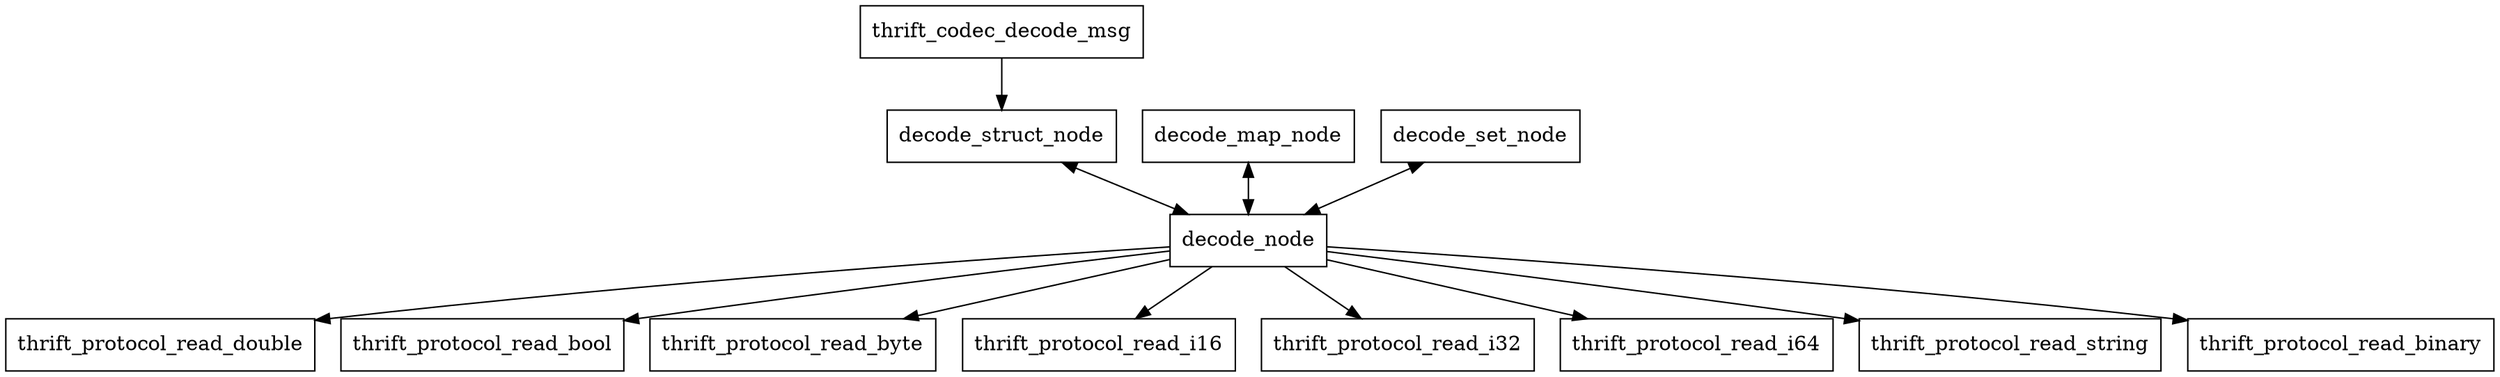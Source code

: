 digraph G {
	node[shape=box]
	thrift_codec_decode_msg -> decode_struct_node
	{decode_struct_node, decode_map_node, decode_set_node} -> decode_node [dir=both]
	decode_node ->{thrift_protocol_read_double, thrift_protocol_read_bool, thrift_protocol_read_byte, thrift_protocol_read_i16, thrift_protocol_read_i32, thrift_protocol_read_i64, thrift_protocol_read_string, thrift_protocol_read_binary}

	{rank=same; decode_struct_node; decode_map_node; decode_set_node}
}
